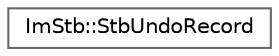 digraph "Gráfico de jerarquía de clases"
{
 // LATEX_PDF_SIZE
  bgcolor="transparent";
  edge [fontname=Helvetica,fontsize=10,labelfontname=Helvetica,labelfontsize=10];
  node [fontname=Helvetica,fontsize=10,shape=box,height=0.2,width=0.4];
  rankdir="LR";
  Node0 [id="Node000000",label="ImStb::StbUndoRecord",height=0.2,width=0.4,color="grey40", fillcolor="white", style="filled",URL="$struct_im_stb_1_1_stb_undo_record.html",tooltip=" "];
}
